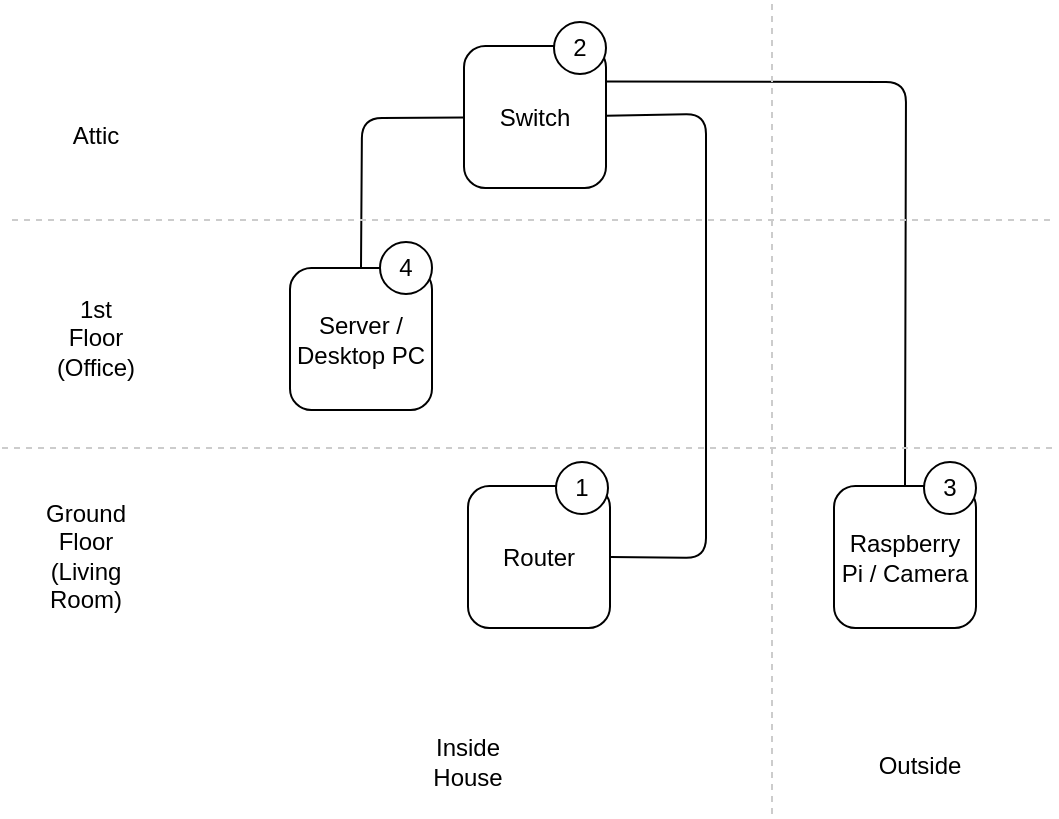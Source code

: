 <mxGraphModel dx="960" dy="681" grid="0" gridSize="10" guides="1" tooltips="1" connect="1" arrows="1" fold="1" page="1" pageScale="1" pageWidth="850" pageHeight="1100" background="#ffffff"><root><mxCell id="0"/><mxCell id="1" parent="0"/><mxCell id="68" value="Router" style="whiteSpace=wrap;html=1;aspect=fixed;rounded=1;gradientColor=none;" parent="1" vertex="1"><mxGeometry x="379" y="350" width="71" height="71" as="geometry"/></mxCell><mxCell id="69" value="Ground Floor (Living Room)" style="text;html=1;strokeColor=none;fillColor=none;align=center;verticalAlign=middle;whiteSpace=wrap;rounded=0;" parent="1" vertex="1"><mxGeometry x="168" y="375" width="40" height="20" as="geometry"/></mxCell><mxCell id="70" value="1st Floor (Office)" style="text;html=1;strokeColor=none;fillColor=none;align=center;verticalAlign=middle;whiteSpace=wrap;rounded=0;" parent="1" vertex="1"><mxGeometry x="173" y="266" width="40" height="20" as="geometry"/></mxCell><mxCell id="71" value="Attic" style="text;html=1;strokeColor=none;fillColor=none;align=center;verticalAlign=middle;whiteSpace=wrap;rounded=0;" parent="1" vertex="1"><mxGeometry x="173" y="165" width="40" height="20" as="geometry"/></mxCell><mxCell id="72" value="" style="endArrow=none;html=1;exitX=1;exitY=0.5;" parent="1" source="68" target="73" edge="1"><mxGeometry width="50" height="50" relative="1" as="geometry"><mxPoint x="469" y="386" as="sourcePoint"/><mxPoint x="467" y="161" as="targetPoint"/><Array as="points"><mxPoint x="498" y="386"/><mxPoint x="498" y="164"/></Array></mxGeometry></mxCell><mxCell id="73" value="Switch" style="whiteSpace=wrap;html=1;aspect=fixed;rounded=1;gradientColor=none;" parent="1" vertex="1"><mxGeometry x="377" y="130" width="71" height="71" as="geometry"/></mxCell><mxCell id="74" value="Server / Desktop PC" style="whiteSpace=wrap;html=1;aspect=fixed;rounded=1;gradientColor=none;" parent="1" vertex="1"><mxGeometry x="290" y="241" width="71" height="71" as="geometry"/></mxCell><mxCell id="75" value="" style="endArrow=none;html=1;exitX=0.5;exitY=0;" parent="1" source="74" target="73" edge="1"><mxGeometry width="50" height="50" relative="1" as="geometry"><mxPoint x="297" y="165" as="sourcePoint"/><mxPoint x="347" y="115" as="targetPoint"/><Array as="points"><mxPoint x="326" y="166"/></Array></mxGeometry></mxCell><mxCell id="76" value="" style="endArrow=none;html=1;exitX=1;exitY=0.25;entryX=0.5;entryY=0;" parent="1" source="73" target="77" edge="1"><mxGeometry width="50" height="50" relative="1" as="geometry"><mxPoint x="671" y="163" as="sourcePoint"/><mxPoint x="628" y="148" as="targetPoint"/><Array as="points"><mxPoint x="598" y="148"/></Array></mxGeometry></mxCell><mxCell id="77" value="Raspberry Pi / Camera" style="whiteSpace=wrap;html=1;aspect=fixed;rounded=1;gradientColor=none;" parent="1" vertex="1"><mxGeometry x="562" y="350" width="71" height="71" as="geometry"/></mxCell><mxCell id="78" value="" style="endArrow=none;dashed=1;html=1;strokeColor=#CCCCCC;" parent="1" edge="1"><mxGeometry width="50" height="50" relative="1" as="geometry"><mxPoint x="531" y="514" as="sourcePoint"/><mxPoint x="531" y="108" as="targetPoint"/></mxGeometry></mxCell><mxCell id="79" value="Inside House" style="text;html=1;strokeColor=none;fillColor=none;align=center;verticalAlign=middle;whiteSpace=wrap;rounded=0;" parent="1" vertex="1"><mxGeometry x="359" y="478" width="40" height="20" as="geometry"/></mxCell><mxCell id="80" value="Outside" style="text;html=1;strokeColor=none;fillColor=none;align=center;verticalAlign=middle;whiteSpace=wrap;rounded=0;" parent="1" vertex="1"><mxGeometry x="585" y="480" width="40" height="20" as="geometry"/></mxCell><mxCell id="81" value="" style="endArrow=none;dashed=1;html=1;strokeColor=#CCCCCC;" parent="1" edge="1"><mxGeometry width="50" height="50" relative="1" as="geometry"><mxPoint x="146" y="331" as="sourcePoint"/><mxPoint x="672" y="331" as="targetPoint"/></mxGeometry></mxCell><mxCell id="82" value="" style="endArrow=none;dashed=1;html=1;strokeColor=#CCCCCC;" parent="1" edge="1"><mxGeometry width="50" height="50" relative="1" as="geometry"><mxPoint x="151" y="217" as="sourcePoint"/><mxPoint x="670" y="217" as="targetPoint"/></mxGeometry></mxCell><mxCell id="56" value="1" style="ellipse;whiteSpace=wrap;html=1;aspect=fixed;" parent="1" vertex="1"><mxGeometry x="423" y="338" width="26" height="26" as="geometry"/></mxCell><mxCell id="83" value="2" style="ellipse;whiteSpace=wrap;html=1;aspect=fixed;" parent="1" vertex="1"><mxGeometry x="422" y="118" width="26" height="26" as="geometry"/></mxCell><mxCell id="84" value="3" style="ellipse;whiteSpace=wrap;html=1;aspect=fixed;" parent="1" vertex="1"><mxGeometry x="607" y="338" width="26" height="26" as="geometry"/></mxCell><mxCell id="85" value="4" style="ellipse;whiteSpace=wrap;html=1;aspect=fixed;" parent="1" vertex="1"><mxGeometry x="335" y="228" width="26" height="26" as="geometry"/></mxCell></root></mxGraphModel>